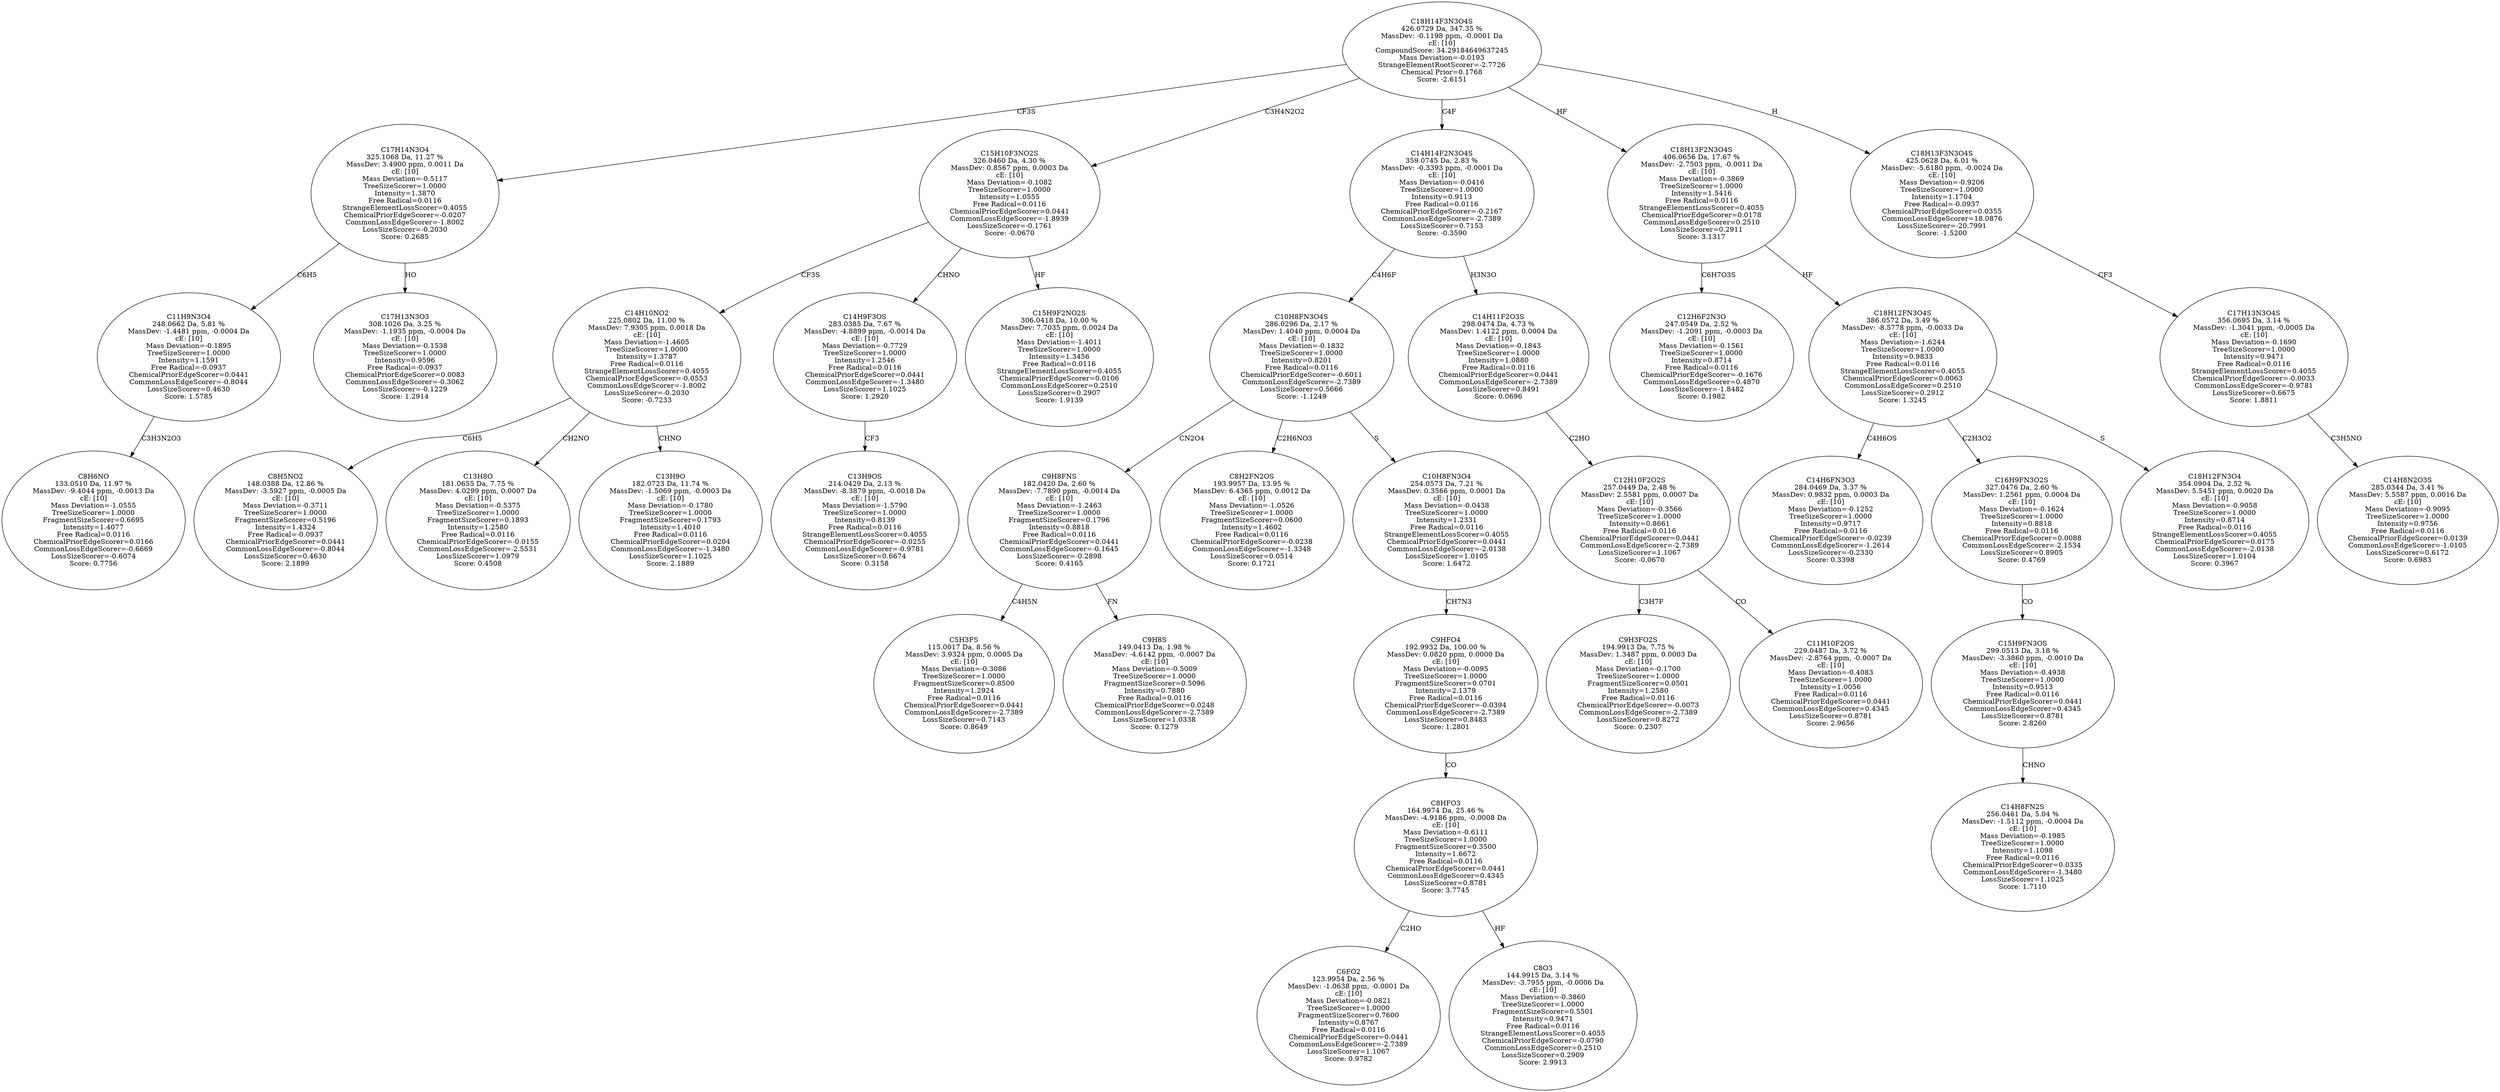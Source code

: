 strict digraph {
v1 [label="C8H6NO\n133.0510 Da, 11.97 %\nMassDev: -9.4044 ppm, -0.0013 Da\ncE: [10]\nMass Deviation=-1.0555\nTreeSizeScorer=1.0000\nFragmentSizeScorer=0.6695\nIntensity=1.4077\nFree Radical=0.0116\nChemicalPriorEdgeScorer=0.0166\nCommonLossEdgeScorer=-0.6669\nLossSizeScorer=-0.6074\nScore: 0.7756"];
v2 [label="C11H9N3O4\n248.0662 Da, 5.81 %\nMassDev: -1.4481 ppm, -0.0004 Da\ncE: [10]\nMass Deviation=-0.1895\nTreeSizeScorer=1.0000\nIntensity=1.1591\nFree Radical=-0.0937\nChemicalPriorEdgeScorer=0.0441\nCommonLossEdgeScorer=-0.8044\nLossSizeScorer=0.4630\nScore: 1.5785"];
v3 [label="C17H13N3O3\n308.1026 Da, 3.25 %\nMassDev: -1.1935 ppm, -0.0004 Da\ncE: [10]\nMass Deviation=-0.1538\nTreeSizeScorer=1.0000\nIntensity=0.9596\nFree Radical=-0.0937\nChemicalPriorEdgeScorer=0.0083\nCommonLossEdgeScorer=-0.3062\nLossSizeScorer=-0.1229\nScore: 1.2914"];
v4 [label="C17H14N3O4\n325.1068 Da, 11.27 %\nMassDev: 3.4900 ppm, 0.0011 Da\ncE: [10]\nMass Deviation=-0.5117\nTreeSizeScorer=1.0000\nIntensity=1.3870\nFree Radical=0.0116\nStrangeElementLossScorer=0.4055\nChemicalPriorEdgeScorer=-0.0207\nCommonLossEdgeScorer=-1.8002\nLossSizeScorer=-0.2030\nScore: 0.2685"];
v5 [label="C8H5NO2\n148.0388 Da, 12.86 %\nMassDev: -3.5927 ppm, -0.0005 Da\ncE: [10]\nMass Deviation=-0.3711\nTreeSizeScorer=1.0000\nFragmentSizeScorer=0.5196\nIntensity=1.4324\nFree Radical=-0.0937\nChemicalPriorEdgeScorer=0.0441\nCommonLossEdgeScorer=-0.8044\nLossSizeScorer=0.4630\nScore: 2.1899"];
v6 [label="C13H8O\n181.0655 Da, 7.75 %\nMassDev: 4.0299 ppm, 0.0007 Da\ncE: [10]\nMass Deviation=-0.5375\nTreeSizeScorer=1.0000\nFragmentSizeScorer=0.1893\nIntensity=1.2580\nFree Radical=0.0116\nChemicalPriorEdgeScorer=-0.0155\nCommonLossEdgeScorer=-2.5531\nLossSizeScorer=1.0979\nScore: 0.4508"];
v7 [label="C13H9O\n182.0723 Da, 11.74 %\nMassDev: -1.5069 ppm, -0.0003 Da\ncE: [10]\nMass Deviation=-0.1780\nTreeSizeScorer=1.0000\nFragmentSizeScorer=0.1793\nIntensity=1.4010\nFree Radical=0.0116\nChemicalPriorEdgeScorer=0.0204\nCommonLossEdgeScorer=-1.3480\nLossSizeScorer=1.1025\nScore: 2.1889"];
v8 [label="C14H10NO2\n225.0802 Da, 11.00 %\nMassDev: 7.9305 ppm, 0.0018 Da\ncE: [10]\nMass Deviation=-1.4605\nTreeSizeScorer=1.0000\nIntensity=1.3787\nFree Radical=0.0116\nStrangeElementLossScorer=0.4055\nChemicalPriorEdgeScorer=-0.0553\nCommonLossEdgeScorer=-1.8002\nLossSizeScorer=-0.2030\nScore: -0.7233"];
v9 [label="C13H9OS\n214.0429 Da, 2.13 %\nMassDev: -8.3879 ppm, -0.0018 Da\ncE: [10]\nMass Deviation=-1.5790\nTreeSizeScorer=1.0000\nIntensity=0.8139\nFree Radical=0.0116\nStrangeElementLossScorer=0.4055\nChemicalPriorEdgeScorer=-0.0255\nCommonLossEdgeScorer=-0.9781\nLossSizeScorer=0.6674\nScore: 0.3158"];
v10 [label="C14H9F3OS\n283.0385 Da, 7.67 %\nMassDev: -4.8899 ppm, -0.0014 Da\ncE: [10]\nMass Deviation=-0.7729\nTreeSizeScorer=1.0000\nIntensity=1.2546\nFree Radical=0.0116\nChemicalPriorEdgeScorer=0.0441\nCommonLossEdgeScorer=-1.3480\nLossSizeScorer=1.1025\nScore: 1.2920"];
v11 [label="C15H9F2NO2S\n306.0418 Da, 10.00 %\nMassDev: 7.7035 ppm, 0.0024 Da\ncE: [10]\nMass Deviation=-1.4011\nTreeSizeScorer=1.0000\nIntensity=1.3456\nFree Radical=0.0116\nStrangeElementLossScorer=0.4055\nChemicalPriorEdgeScorer=0.0106\nCommonLossEdgeScorer=0.2510\nLossSizeScorer=0.2907\nScore: 1.9139"];
v12 [label="C15H10F3NO2S\n326.0460 Da, 4.30 %\nMassDev: 0.8567 ppm, 0.0003 Da\ncE: [10]\nMass Deviation=-0.1082\nTreeSizeScorer=1.0000\nIntensity=1.0555\nFree Radical=0.0116\nChemicalPriorEdgeScorer=0.0441\nCommonLossEdgeScorer=-1.8939\nLossSizeScorer=-0.1761\nScore: -0.0670"];
v13 [label="C5H3FS\n115.0017 Da, 8.56 %\nMassDev: 3.9324 ppm, 0.0005 Da\ncE: [10]\nMass Deviation=-0.3086\nTreeSizeScorer=1.0000\nFragmentSizeScorer=0.8500\nIntensity=1.2924\nFree Radical=0.0116\nChemicalPriorEdgeScorer=0.0441\nCommonLossEdgeScorer=-2.7389\nLossSizeScorer=0.7143\nScore: 0.8649"];
v14 [label="C9H8S\n149.0413 Da, 1.98 %\nMassDev: -4.6142 ppm, -0.0007 Da\ncE: [10]\nMass Deviation=-0.5009\nTreeSizeScorer=1.0000\nFragmentSizeScorer=0.5096\nIntensity=0.7880\nFree Radical=0.0116\nChemicalPriorEdgeScorer=0.0248\nCommonLossEdgeScorer=-2.7389\nLossSizeScorer=1.0338\nScore: 0.1279"];
v15 [label="C9H8FNS\n182.0420 Da, 2.60 %\nMassDev: -7.7890 ppm, -0.0014 Da\ncE: [10]\nMass Deviation=-1.2463\nTreeSizeScorer=1.0000\nFragmentSizeScorer=0.1796\nIntensity=0.8818\nFree Radical=0.0116\nChemicalPriorEdgeScorer=0.0441\nCommonLossEdgeScorer=-0.1645\nLossSizeScorer=-0.2898\nScore: 0.4165"];
v16 [label="C8H2FN2OS\n193.9957 Da, 13.95 %\nMassDev: 6.4365 ppm, 0.0012 Da\ncE: [10]\nMass Deviation=-1.0526\nTreeSizeScorer=1.0000\nFragmentSizeScorer=0.0600\nIntensity=1.4602\nFree Radical=0.0116\nChemicalPriorEdgeScorer=-0.0238\nCommonLossEdgeScorer=-1.3348\nLossSizeScorer=0.0514\nScore: 0.1721"];
v17 [label="C6FO2\n123.9954 Da, 2.56 %\nMassDev: -1.0638 ppm, -0.0001 Da\ncE: [10]\nMass Deviation=-0.0821\nTreeSizeScorer=1.0000\nFragmentSizeScorer=0.7600\nIntensity=0.8767\nFree Radical=0.0116\nChemicalPriorEdgeScorer=0.0441\nCommonLossEdgeScorer=-2.7389\nLossSizeScorer=1.1067\nScore: 0.9782"];
v18 [label="C8O3\n144.9915 Da, 3.14 %\nMassDev: -3.7955 ppm, -0.0006 Da\ncE: [10]\nMass Deviation=-0.3860\nTreeSizeScorer=1.0000\nFragmentSizeScorer=0.5501\nIntensity=0.9471\nFree Radical=0.0116\nStrangeElementLossScorer=0.4055\nChemicalPriorEdgeScorer=-0.0790\nCommonLossEdgeScorer=0.2510\nLossSizeScorer=0.2909\nScore: 2.9913"];
v19 [label="C8HFO3\n164.9974 Da, 25.46 %\nMassDev: -4.9186 ppm, -0.0008 Da\ncE: [10]\nMass Deviation=-0.6111\nTreeSizeScorer=1.0000\nFragmentSizeScorer=0.3500\nIntensity=1.6672\nFree Radical=0.0116\nChemicalPriorEdgeScorer=0.0441\nCommonLossEdgeScorer=0.4345\nLossSizeScorer=0.8781\nScore: 3.7745"];
v20 [label="C9HFO4\n192.9932 Da, 100.00 %\nMassDev: 0.0820 ppm, 0.0000 Da\ncE: [10]\nMass Deviation=-0.0095\nTreeSizeScorer=1.0000\nFragmentSizeScorer=0.0701\nIntensity=2.1379\nFree Radical=0.0116\nChemicalPriorEdgeScorer=-0.0394\nCommonLossEdgeScorer=-2.7389\nLossSizeScorer=0.8483\nScore: 1.2801"];
v21 [label="C10H8FN3O4\n254.0573 Da, 7.21 %\nMassDev: 0.3566 ppm, 0.0001 Da\ncE: [10]\nMass Deviation=-0.0438\nTreeSizeScorer=1.0000\nIntensity=1.2331\nFree Radical=0.0116\nStrangeElementLossScorer=0.4055\nChemicalPriorEdgeScorer=0.0441\nCommonLossEdgeScorer=-2.0138\nLossSizeScorer=1.0105\nScore: 1.6472"];
v22 [label="C10H8FN3O4S\n286.0296 Da, 2.17 %\nMassDev: 1.4040 ppm, 0.0004 Da\ncE: [10]\nMass Deviation=-0.1832\nTreeSizeScorer=1.0000\nIntensity=0.8201\nFree Radical=0.0116\nChemicalPriorEdgeScorer=-0.6011\nCommonLossEdgeScorer=-2.7389\nLossSizeScorer=0.5666\nScore: -1.1249"];
v23 [label="C9H3FO2S\n194.9913 Da, 7.75 %\nMassDev: 1.3487 ppm, 0.0003 Da\ncE: [10]\nMass Deviation=-0.1700\nTreeSizeScorer=1.0000\nFragmentSizeScorer=0.0501\nIntensity=1.2580\nFree Radical=0.0116\nChemicalPriorEdgeScorer=-0.0073\nCommonLossEdgeScorer=-2.7389\nLossSizeScorer=0.8272\nScore: 0.2307"];
v24 [label="C11H10F2OS\n229.0487 Da, 3.72 %\nMassDev: -2.8764 ppm, -0.0007 Da\ncE: [10]\nMass Deviation=-0.4083\nTreeSizeScorer=1.0000\nIntensity=1.0056\nFree Radical=0.0116\nChemicalPriorEdgeScorer=0.0441\nCommonLossEdgeScorer=0.4345\nLossSizeScorer=0.8781\nScore: 2.9656"];
v25 [label="C12H10F2O2S\n257.0449 Da, 2.48 %\nMassDev: 2.5581 ppm, 0.0007 Da\ncE: [10]\nMass Deviation=-0.3566\nTreeSizeScorer=1.0000\nIntensity=0.8661\nFree Radical=0.0116\nChemicalPriorEdgeScorer=0.0441\nCommonLossEdgeScorer=-2.7389\nLossSizeScorer=1.1067\nScore: -0.0670"];
v26 [label="C14H11F2O3S\n298.0474 Da, 4.73 %\nMassDev: 1.4122 ppm, 0.0004 Da\ncE: [10]\nMass Deviation=-0.1843\nTreeSizeScorer=1.0000\nIntensity=1.0880\nFree Radical=0.0116\nChemicalPriorEdgeScorer=0.0441\nCommonLossEdgeScorer=-2.7389\nLossSizeScorer=0.8491\nScore: 0.0696"];
v27 [label="C14H14F2N3O4S\n359.0745 Da, 2.83 %\nMassDev: -0.3393 ppm, -0.0001 Da\ncE: [10]\nMass Deviation=-0.0416\nTreeSizeScorer=1.0000\nIntensity=0.9113\nFree Radical=0.0116\nChemicalPriorEdgeScorer=-0.2167\nCommonLossEdgeScorer=-2.7389\nLossSizeScorer=0.7153\nScore: -0.3590"];
v28 [label="C12H6F2N3O\n247.0549 Da, 2.52 %\nMassDev: -1.2091 ppm, -0.0003 Da\ncE: [10]\nMass Deviation=-0.1561\nTreeSizeScorer=1.0000\nIntensity=0.8714\nFree Radical=0.0116\nChemicalPriorEdgeScorer=-0.1676\nCommonLossEdgeScorer=0.4870\nLossSizeScorer=-1.8482\nScore: 0.1982"];
v29 [label="C14H6FN3O3\n284.0469 Da, 3.37 %\nMassDev: 0.9832 ppm, 0.0003 Da\ncE: [10]\nMass Deviation=-0.1252\nTreeSizeScorer=1.0000\nIntensity=0.9717\nFree Radical=0.0116\nChemicalPriorEdgeScorer=-0.0239\nCommonLossEdgeScorer=-1.2614\nLossSizeScorer=-0.2330\nScore: 0.3398"];
v30 [label="C14H8FN2S\n256.0461 Da, 5.04 %\nMassDev: -1.5112 ppm, -0.0004 Da\ncE: [10]\nMass Deviation=-0.1985\nTreeSizeScorer=1.0000\nIntensity=1.1098\nFree Radical=0.0116\nChemicalPriorEdgeScorer=0.0335\nCommonLossEdgeScorer=-1.3480\nLossSizeScorer=1.1025\nScore: 1.7110"];
v31 [label="C15H9FN3OS\n299.0513 Da, 3.18 %\nMassDev: -3.3860 ppm, -0.0010 Da\ncE: [10]\nMass Deviation=-0.4938\nTreeSizeScorer=1.0000\nIntensity=0.9513\nFree Radical=0.0116\nChemicalPriorEdgeScorer=0.0441\nCommonLossEdgeScorer=0.4345\nLossSizeScorer=0.8781\nScore: 2.8260"];
v32 [label="C16H9FN3O2S\n327.0476 Da, 2.60 %\nMassDev: 1.2561 ppm, 0.0004 Da\ncE: [10]\nMass Deviation=-0.1624\nTreeSizeScorer=1.0000\nIntensity=0.8818\nFree Radical=0.0116\nChemicalPriorEdgeScorer=0.0088\nCommonLossEdgeScorer=-2.1534\nLossSizeScorer=0.8905\nScore: 0.4769"];
v33 [label="C18H12FN3O4\n354.0904 Da, 2.52 %\nMassDev: 5.5451 ppm, 0.0020 Da\ncE: [10]\nMass Deviation=-0.9058\nTreeSizeScorer=1.0000\nIntensity=0.8714\nFree Radical=0.0116\nStrangeElementLossScorer=0.4055\nChemicalPriorEdgeScorer=0.0175\nCommonLossEdgeScorer=-2.0138\nLossSizeScorer=1.0104\nScore: 0.3967"];
v34 [label="C18H12FN3O4S\n386.0572 Da, 3.49 %\nMassDev: -8.5778 ppm, -0.0033 Da\ncE: [10]\nMass Deviation=-1.6244\nTreeSizeScorer=1.0000\nIntensity=0.9833\nFree Radical=0.0116\nStrangeElementLossScorer=0.4055\nChemicalPriorEdgeScorer=0.0063\nCommonLossEdgeScorer=0.2510\nLossSizeScorer=0.2912\nScore: 1.3245"];
v35 [label="C18H13F2N3O4S\n406.0656 Da, 17.67 %\nMassDev: -2.7503 ppm, -0.0011 Da\ncE: [10]\nMass Deviation=-0.3869\nTreeSizeScorer=1.0000\nIntensity=1.5416\nFree Radical=0.0116\nStrangeElementLossScorer=0.4055\nChemicalPriorEdgeScorer=0.0178\nCommonLossEdgeScorer=0.2510\nLossSizeScorer=0.2911\nScore: 3.1317"];
v36 [label="C14H8N2O3S\n285.0344 Da, 3.41 %\nMassDev: 5.5587 ppm, 0.0016 Da\ncE: [10]\nMass Deviation=-0.9095\nTreeSizeScorer=1.0000\nIntensity=0.9756\nFree Radical=0.0116\nChemicalPriorEdgeScorer=0.0139\nCommonLossEdgeScorer=-1.0105\nLossSizeScorer=0.6172\nScore: 0.6983"];
v37 [label="C17H13N3O4S\n356.0695 Da, 3.14 %\nMassDev: -1.3041 ppm, -0.0005 Da\ncE: [10]\nMass Deviation=-0.1690\nTreeSizeScorer=1.0000\nIntensity=0.9471\nFree Radical=0.0116\nStrangeElementLossScorer=0.4055\nChemicalPriorEdgeScorer=-0.0033\nCommonLossEdgeScorer=-0.9781\nLossSizeScorer=0.6675\nScore: 1.8811"];
v38 [label="C18H13F3N3O4S\n425.0628 Da, 6.01 %\nMassDev: -5.6180 ppm, -0.0024 Da\ncE: [10]\nMass Deviation=-0.9206\nTreeSizeScorer=1.0000\nIntensity=1.1704\nFree Radical=-0.0937\nChemicalPriorEdgeScorer=0.0355\nCommonLossEdgeScorer=18.0876\nLossSizeScorer=-20.7991\nScore: -1.5200"];
v39 [label="C18H14F3N3O4S\n426.0729 Da, 347.35 %\nMassDev: -0.1198 ppm, -0.0001 Da\ncE: [10]\nCompoundScore: 34.29184649637245\nMass Deviation=-0.0193\nStrangeElementRootScorer=-2.7726\nChemical Prior=0.1768\nScore: -2.6151"];
v2 -> v1 [label="C3H3N2O3"];
v4 -> v2 [label="C6H5"];
v4 -> v3 [label="HO"];
v39 -> v4 [label="CF3S"];
v8 -> v5 [label="C6H5"];
v8 -> v6 [label="CH2NO"];
v8 -> v7 [label="CHNO"];
v12 -> v8 [label="CF3S"];
v10 -> v9 [label="CF3"];
v12 -> v10 [label="CHNO"];
v12 -> v11 [label="HF"];
v39 -> v12 [label="C3H4N2O2"];
v15 -> v13 [label="C4H5N"];
v15 -> v14 [label="FN"];
v22 -> v15 [label="CN2O4"];
v22 -> v16 [label="C2H6NO3"];
v19 -> v17 [label="C2HO"];
v19 -> v18 [label="HF"];
v20 -> v19 [label="CO"];
v21 -> v20 [label="CH7N3"];
v22 -> v21 [label="S"];
v27 -> v22 [label="C4H6F"];
v25 -> v23 [label="C3H7F"];
v25 -> v24 [label="CO"];
v26 -> v25 [label="C2HO"];
v27 -> v26 [label="H3N3O"];
v39 -> v27 [label="C4F"];
v35 -> v28 [label="C6H7O3S"];
v34 -> v29 [label="C4H6OS"];
v31 -> v30 [label="CHNO"];
v32 -> v31 [label="CO"];
v34 -> v32 [label="C2H3O2"];
v34 -> v33 [label="S"];
v35 -> v34 [label="HF"];
v39 -> v35 [label="HF"];
v37 -> v36 [label="C3H5NO"];
v38 -> v37 [label="CF3"];
v39 -> v38 [label="H"];
}